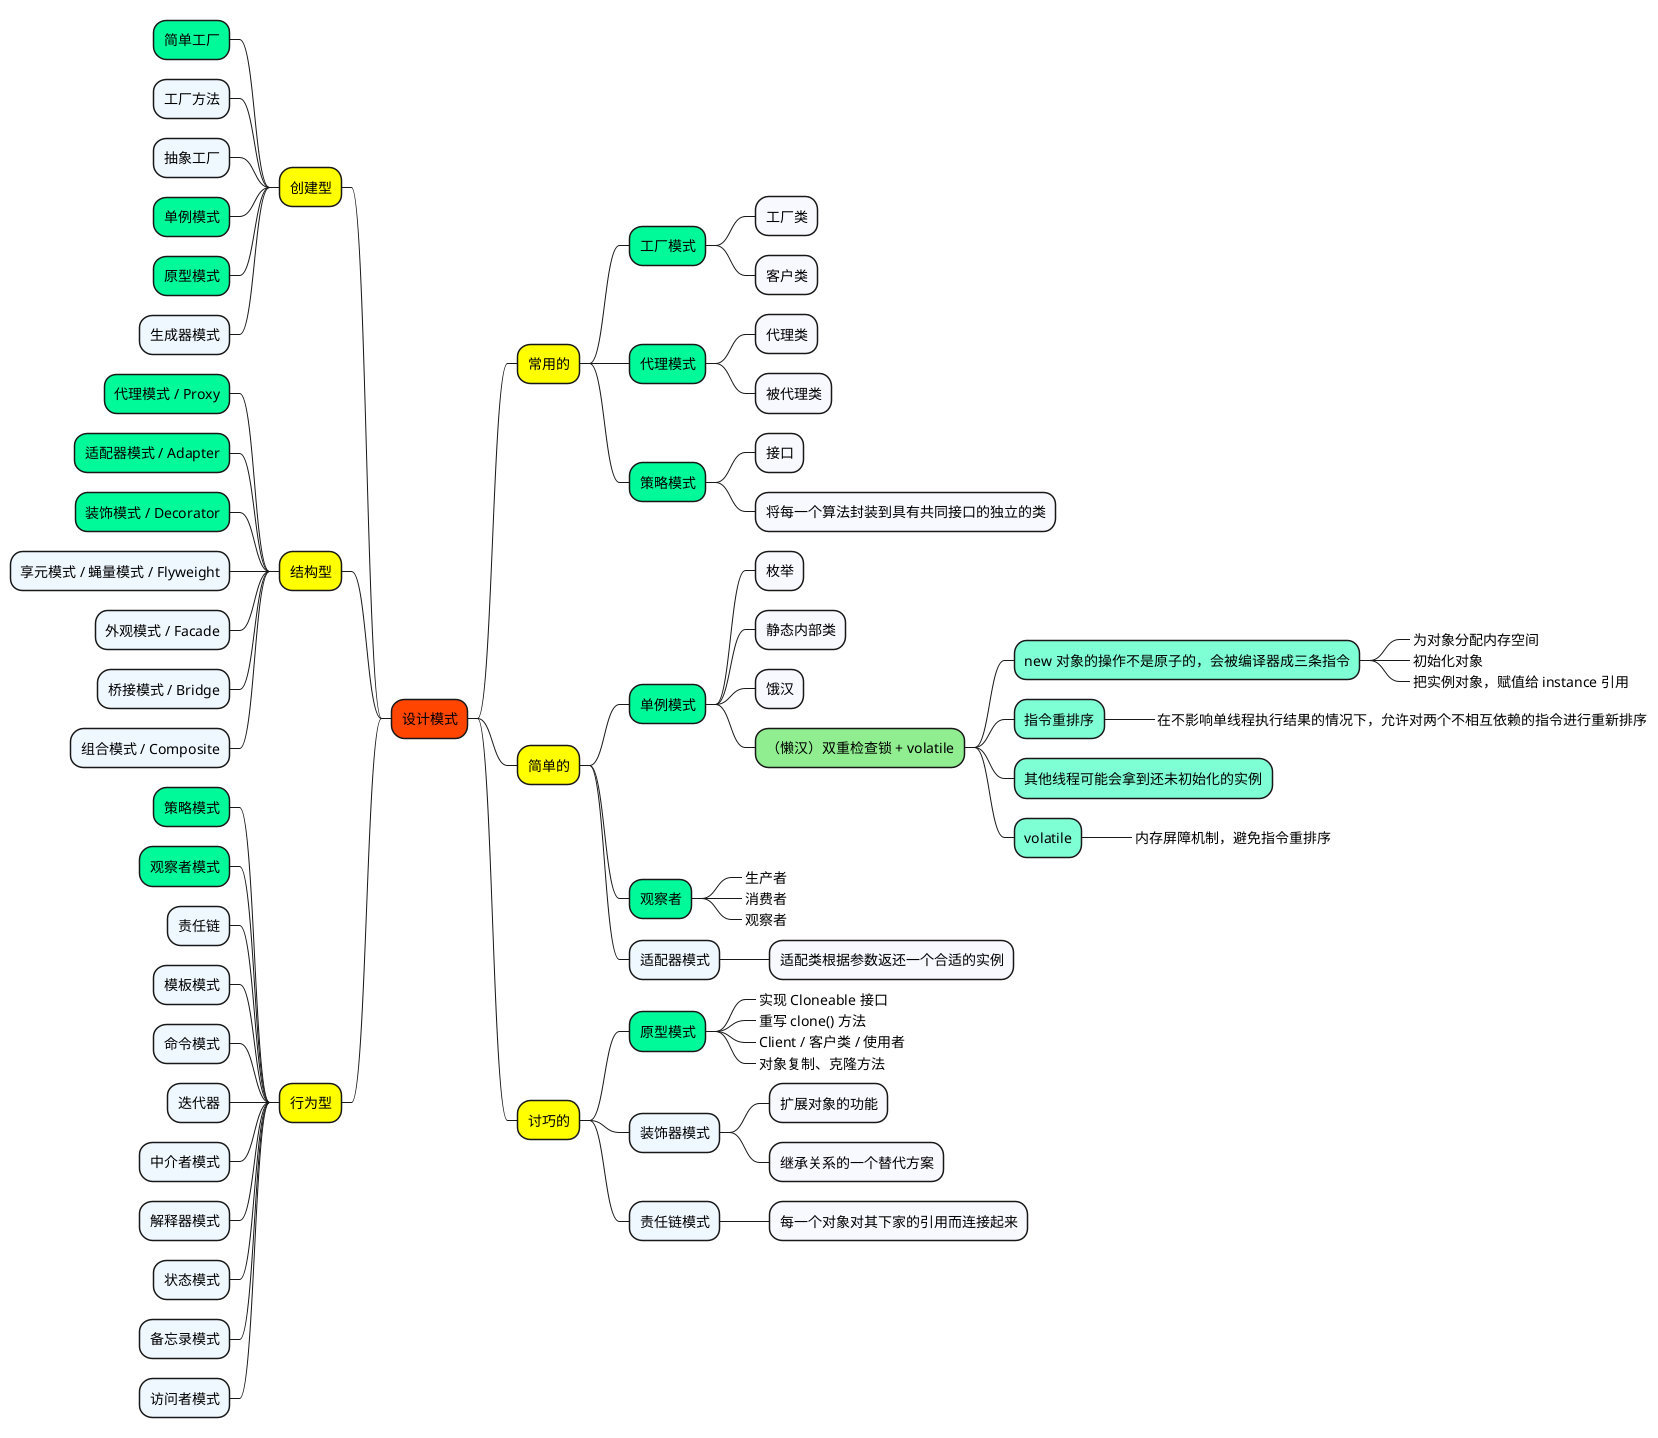 @startmindmap

+[#OrangeRed] 设计模式

++[#yellow] 常用的

+++[#MediumSpringGreen] 工厂模式
++++[#GhostWhite] 工厂类
++++[#GhostWhite] 客户类

+++[#MediumSpringGreen] 代理模式
++++[#GhostWhite] 代理类
++++[#GhostWhite] 被代理类


+++[#MediumSpringGreen] 策略模式
++++[#GhostWhite] 接口
++++[#GhostWhite] 将每一个算法封装到具有共同接口的独立的类


++[#yellow] 简单的

+++[#MediumSpringGreen] 单例模式
++++[#GhostWhite] 枚举
++++[#GhostWhite] 静态内部类
++++[#GhostWhite] 饿汉
++++[#LightGreen] （懒汉）双重检查锁 + volatile
+++++[#Aquamarine] new 对象的操作不是原子的，会被编译器成三条指令
++++++[#Aquamarine]_ 为对象分配内存空间
++++++[#Aquamarine]_ 初始化对象
++++++[#Aquamarine]_ 把实例对象，赋值给 instance 引用
+++++[#Aquamarine] 指令重排序
++++++[#Aquamarine]_ 在不影响单线程执行结果的情况下，允许对两个不相互依赖的指令进行重新排序
+++++[#Aquamarine] 其他线程可能会拿到还未初始化的实例
+++++[#Aquamarine] volatile
++++++[#Aquamarine]_ 内存屏障机制，避免指令重排序


+++[#MediumSpringGreen] 观察者
++++[#GhostWhite]_ 生产者
++++[#GhostWhite]_ 消费者
++++[#GhostWhite]_ 观察者

+++[#AliceBlue] 适配器模式
++++[#GhostWhite] 适配类根据参数返还一个合适的实例




++[#yellow] 讨巧的

+++[#MediumSpringGreen] 原型模式
++++[#GhostWhite]_ 实现 Cloneable 接口
++++[#GhostWhite]_ 重写 clone() 方法
++++[#GhostWhite]_ Client / 客户类 / 使用者
++++[#GhostWhite]_ 对象复制、克隆方法

+++[#AliceBlue] 装饰器模式
++++[#GhostWhite] 扩展对象的功能
++++[#GhostWhite] 继承关系的一个替代方案

+++[#AliceBlue] 责任链模式
++++[#GhostWhite] 每一个对象对其下家的引用而连接起来


--[#yellow] 创建型

---[#MediumSpringGreen] 简单工厂
---[#AliceBlue] 工厂方法
---[#AliceBlue] 抽象工厂
---[#MediumSpringGreen] 单例模式
---[#MediumSpringGreen] 原型模式
---[#AliceBlue] 生成器模式


--[#yellow] 结构型

---[#MediumSpringGreen] 代理模式 / Proxy
---[#MediumSpringGreen] 适配器模式 / Adapter
---[#MediumSpringGreen] 装饰模式 / Decorator
---[#AliceBlue] 享元模式 / 蝇量模式 / Flyweight
---[#AliceBlue] 外观模式 / Facade
---[#AliceBlue] 桥接模式 / Bridge
---[#AliceBlue] 组合模式 / Composite


--[#yellow] 行为型

---[#MediumSpringGreen] 策略模式
---[#MediumSpringGreen] 观察者模式
---[#AliceBlue] 责任链
---[#AliceBlue] 模板模式
---[#AliceBlue] 命令模式
---[#AliceBlue] 迭代器
---[#AliceBlue] 中介者模式
---[#AliceBlue] 解释器模式
---[#AliceBlue] 状态模式
---[#AliceBlue] 备忘录模式
---[#AliceBlue] 访问者模式


@endmindmap